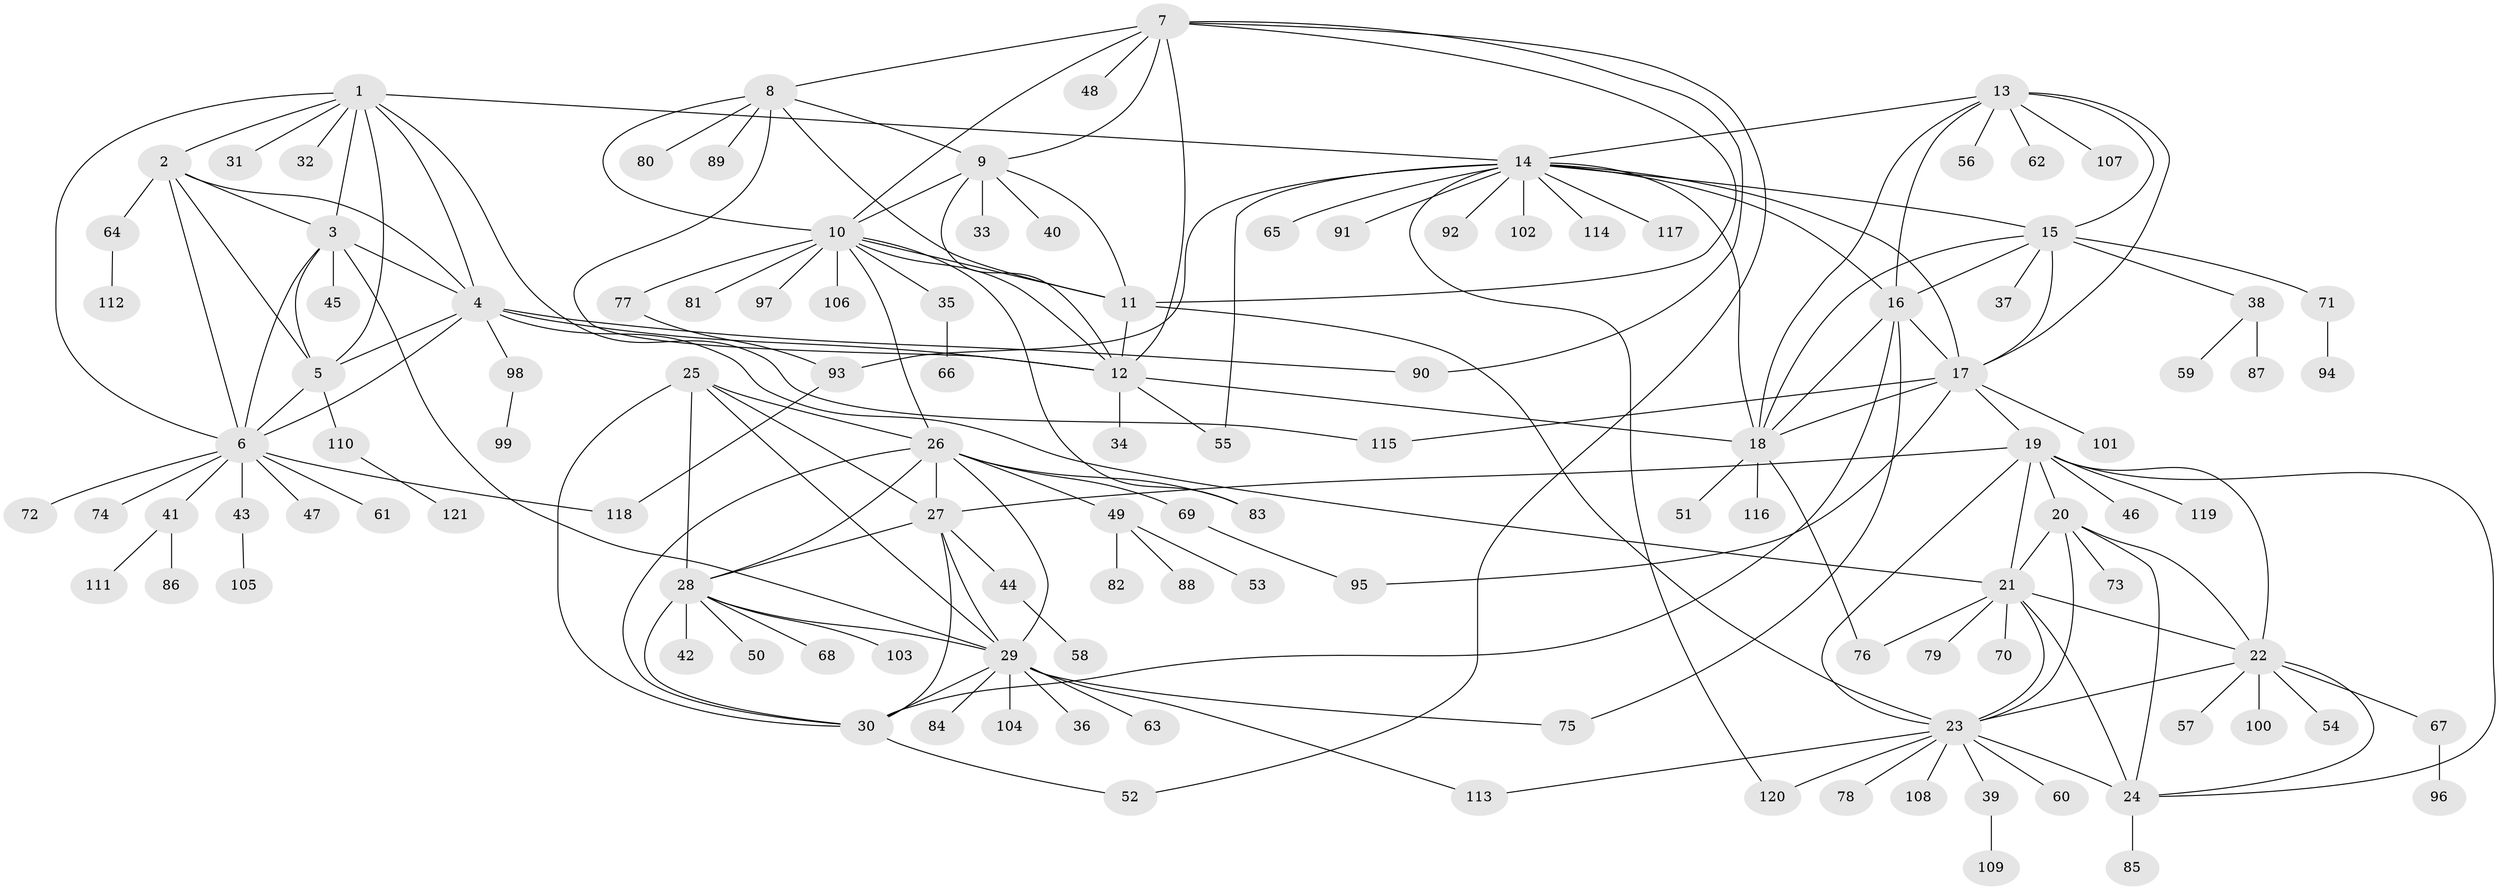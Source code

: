 // coarse degree distribution, {13: 0.020833333333333332, 6: 0.041666666666666664, 7: 0.041666666666666664, 5: 0.0625, 12: 0.020833333333333332, 10: 0.020833333333333332, 4: 0.041666666666666664, 8: 0.041666666666666664, 11: 0.020833333333333332, 1: 0.625, 2: 0.041666666666666664, 3: 0.020833333333333332}
// Generated by graph-tools (version 1.1) at 2025/19/03/04/25 18:19:36]
// undirected, 121 vertices, 188 edges
graph export_dot {
graph [start="1"]
  node [color=gray90,style=filled];
  1;
  2;
  3;
  4;
  5;
  6;
  7;
  8;
  9;
  10;
  11;
  12;
  13;
  14;
  15;
  16;
  17;
  18;
  19;
  20;
  21;
  22;
  23;
  24;
  25;
  26;
  27;
  28;
  29;
  30;
  31;
  32;
  33;
  34;
  35;
  36;
  37;
  38;
  39;
  40;
  41;
  42;
  43;
  44;
  45;
  46;
  47;
  48;
  49;
  50;
  51;
  52;
  53;
  54;
  55;
  56;
  57;
  58;
  59;
  60;
  61;
  62;
  63;
  64;
  65;
  66;
  67;
  68;
  69;
  70;
  71;
  72;
  73;
  74;
  75;
  76;
  77;
  78;
  79;
  80;
  81;
  82;
  83;
  84;
  85;
  86;
  87;
  88;
  89;
  90;
  91;
  92;
  93;
  94;
  95;
  96;
  97;
  98;
  99;
  100;
  101;
  102;
  103;
  104;
  105;
  106;
  107;
  108;
  109;
  110;
  111;
  112;
  113;
  114;
  115;
  116;
  117;
  118;
  119;
  120;
  121;
  1 -- 2;
  1 -- 3;
  1 -- 4;
  1 -- 5;
  1 -- 6;
  1 -- 14;
  1 -- 31;
  1 -- 32;
  1 -- 115;
  2 -- 3;
  2 -- 4;
  2 -- 5;
  2 -- 6;
  2 -- 64;
  3 -- 4;
  3 -- 5;
  3 -- 6;
  3 -- 29;
  3 -- 45;
  4 -- 5;
  4 -- 6;
  4 -- 12;
  4 -- 21;
  4 -- 90;
  4 -- 98;
  5 -- 6;
  5 -- 110;
  6 -- 41;
  6 -- 43;
  6 -- 47;
  6 -- 61;
  6 -- 72;
  6 -- 74;
  6 -- 118;
  7 -- 8;
  7 -- 9;
  7 -- 10;
  7 -- 11;
  7 -- 12;
  7 -- 48;
  7 -- 52;
  7 -- 90;
  8 -- 9;
  8 -- 10;
  8 -- 11;
  8 -- 12;
  8 -- 80;
  8 -- 89;
  9 -- 10;
  9 -- 11;
  9 -- 12;
  9 -- 33;
  9 -- 40;
  10 -- 11;
  10 -- 12;
  10 -- 26;
  10 -- 35;
  10 -- 77;
  10 -- 81;
  10 -- 83;
  10 -- 97;
  10 -- 106;
  11 -- 12;
  11 -- 23;
  12 -- 18;
  12 -- 34;
  12 -- 55;
  13 -- 14;
  13 -- 15;
  13 -- 16;
  13 -- 17;
  13 -- 18;
  13 -- 56;
  13 -- 62;
  13 -- 107;
  14 -- 15;
  14 -- 16;
  14 -- 17;
  14 -- 18;
  14 -- 55;
  14 -- 65;
  14 -- 91;
  14 -- 92;
  14 -- 93;
  14 -- 102;
  14 -- 114;
  14 -- 117;
  14 -- 120;
  15 -- 16;
  15 -- 17;
  15 -- 18;
  15 -- 37;
  15 -- 38;
  15 -- 71;
  16 -- 17;
  16 -- 18;
  16 -- 30;
  16 -- 75;
  17 -- 18;
  17 -- 19;
  17 -- 95;
  17 -- 101;
  17 -- 115;
  18 -- 51;
  18 -- 76;
  18 -- 116;
  19 -- 20;
  19 -- 21;
  19 -- 22;
  19 -- 23;
  19 -- 24;
  19 -- 27;
  19 -- 46;
  19 -- 119;
  20 -- 21;
  20 -- 22;
  20 -- 23;
  20 -- 24;
  20 -- 73;
  21 -- 22;
  21 -- 23;
  21 -- 24;
  21 -- 70;
  21 -- 76;
  21 -- 79;
  22 -- 23;
  22 -- 24;
  22 -- 54;
  22 -- 57;
  22 -- 67;
  22 -- 100;
  23 -- 24;
  23 -- 39;
  23 -- 60;
  23 -- 78;
  23 -- 108;
  23 -- 113;
  23 -- 120;
  24 -- 85;
  25 -- 26;
  25 -- 27;
  25 -- 28;
  25 -- 29;
  25 -- 30;
  26 -- 27;
  26 -- 28;
  26 -- 29;
  26 -- 30;
  26 -- 49;
  26 -- 69;
  26 -- 83;
  27 -- 28;
  27 -- 29;
  27 -- 30;
  27 -- 44;
  28 -- 29;
  28 -- 30;
  28 -- 42;
  28 -- 50;
  28 -- 68;
  28 -- 103;
  29 -- 30;
  29 -- 36;
  29 -- 63;
  29 -- 75;
  29 -- 84;
  29 -- 104;
  29 -- 113;
  30 -- 52;
  35 -- 66;
  38 -- 59;
  38 -- 87;
  39 -- 109;
  41 -- 86;
  41 -- 111;
  43 -- 105;
  44 -- 58;
  49 -- 53;
  49 -- 82;
  49 -- 88;
  64 -- 112;
  67 -- 96;
  69 -- 95;
  71 -- 94;
  77 -- 93;
  93 -- 118;
  98 -- 99;
  110 -- 121;
}
